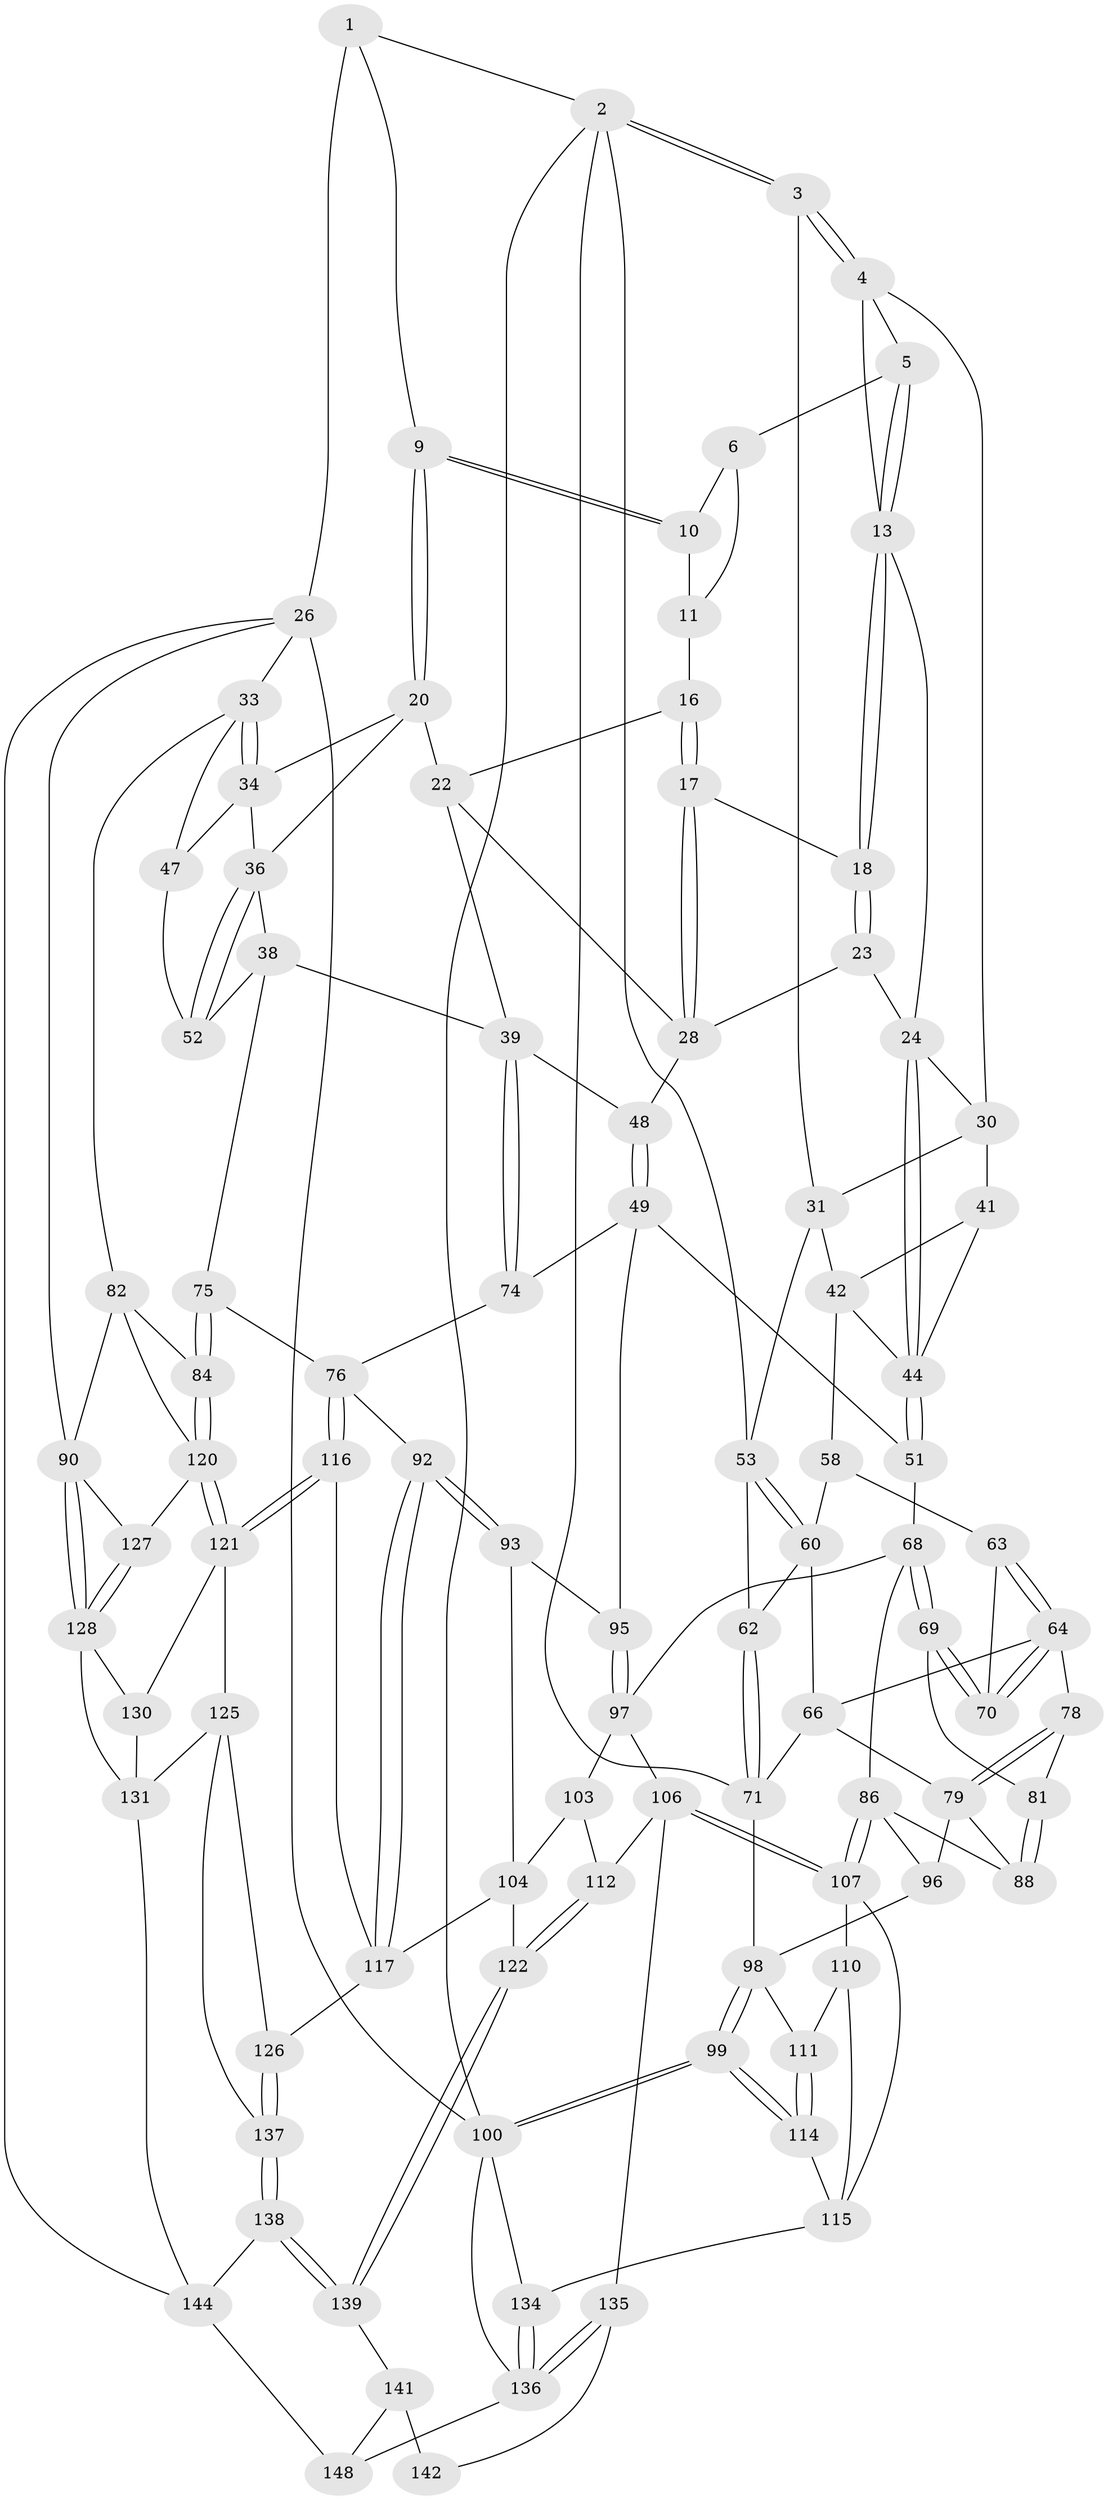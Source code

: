 // Generated by graph-tools (version 1.1) at 2025/24/03/03/25 07:24:34]
// undirected, 94 vertices, 210 edges
graph export_dot {
graph [start="1"]
  node [color=gray90,style=filled];
  1 [pos="+0.8686877842406177+0",super="+8"];
  2 [pos="+0+0",super="+55"];
  3 [pos="+0+0"];
  4 [pos="+0.1875861752834301+0",super="+15"];
  5 [pos="+0.4930700681620079+0"];
  6 [pos="+0.6267575164171219+0",super="+7"];
  9 [pos="+0.8802973710350681+0.07730688289656276"];
  10 [pos="+0.7833061047648144+0.06720989730900159"];
  11 [pos="+0.7723064063031337+0.06957733074175815",super="+12"];
  13 [pos="+0.49111000981273134+0",super="+14"];
  16 [pos="+0.6634578484911295+0.09891570833995003",super="+19"];
  17 [pos="+0.6292421879314629+0.11644691390274575"];
  18 [pos="+0.5569748375280549+0.08503939715160685"];
  20 [pos="+0.8835842096296914+0.08732929503904664",super="+21"];
  22 [pos="+0.7449268104636946+0.18857140210297477",super="+27"];
  23 [pos="+0.49351301219391186+0.18471756024388852"];
  24 [pos="+0.4259631854940589+0.18037573524421283",super="+25"];
  26 [pos="+1+0",super="+89"];
  28 [pos="+0.6301460538854121+0.23271296703798136",super="+29"];
  30 [pos="+0.21578501793777052+0.09455793717599158",super="+32"];
  31 [pos="+0.1146826075260198+0.16425479798302955",super="+43"];
  33 [pos="+1+0.13167717638688542",super="+46"];
  34 [pos="+0.9078343657492689+0.11729101653764196",super="+35"];
  36 [pos="+0.8705336791540761+0.22592683605247543",super="+37"];
  38 [pos="+0.783664469653747+0.3411639757351317",super="+56"];
  39 [pos="+0.7046130828277597+0.33476922068998133",super="+40"];
  41 [pos="+0.27481952040666674+0.17869581282974709"];
  42 [pos="+0.21636272979647672+0.26540087289901976",super="+57"];
  44 [pos="+0.38170461588536825+0.3561713341620852",super="+45"];
  47 [pos="+1+0.3011119418878164"];
  48 [pos="+0.5035143512674297+0.36602640996289576"];
  49 [pos="+0.48679169367311054+0.3876759949334095",super="+50"];
  51 [pos="+0.4105356998247859+0.4135936819421114"];
  52 [pos="+0.8947421922695487+0.37405094601906064"];
  53 [pos="+0.07231668758068917+0.2168265781229513",super="+54"];
  58 [pos="+0.22173373891269157+0.3223855238629396",super="+59"];
  60 [pos="+0.1239676041757855+0.2927363668433562",super="+61"];
  62 [pos="+0.056415710902169305+0.35893406648809245"];
  63 [pos="+0.12781474188524458+0.36056985225128535",super="+67"];
  64 [pos="+0.11633295016983922+0.37869993939728",super="+65"];
  66 [pos="+0.07379042761835457+0.3777640951014825",super="+72"];
  68 [pos="+0.2802764313336035+0.460176582055469",super="+85"];
  69 [pos="+0.21638531917354606+0.4266607040298128"];
  70 [pos="+0.2108352426223547+0.40651985168410915"];
  71 [pos="+0+0.38178179176326643",super="+73"];
  74 [pos="+0.672274890513191+0.4317939551755225"];
  75 [pos="+0.8864793411627753+0.5594868240070618"];
  76 [pos="+0.8417644628847227+0.5650227498596249",super="+77"];
  78 [pos="+0.09873663414544048+0.43385140636035574"];
  79 [pos="+0.08719702264048042+0.45986691419219805",super="+80"];
  81 [pos="+0.2021158661917635+0.4344077146705919"];
  82 [pos="+1+0.6336744062640551",super="+83"];
  84 [pos="+0.9038396505936548+0.5699878282650314"];
  86 [pos="+0.20519357620998316+0.5872916609384475",super="+87"];
  88 [pos="+0.157070092065352+0.5080034983126192"];
  90 [pos="+1+1",super="+91"];
  92 [pos="+0.6125379073059657+0.5958036044302585"];
  93 [pos="+0.5735157616749771+0.589030903913786",super="+94"];
  95 [pos="+0.45176694129381295+0.4942311792989075"];
  96 [pos="+0.140445458863708+0.5962933618667655"];
  97 [pos="+0.36356122173930894+0.5889566757984322",super="+102"];
  98 [pos="+0+0.5677385252624144",super="+108"];
  99 [pos="+0+0.8506926516384022"];
  100 [pos="+0+0.8926539038678076",super="+101"];
  103 [pos="+0.4361825172300833+0.6355849753445485",super="+105"];
  104 [pos="+0.5126211596960165+0.663438041847525",super="+119"];
  106 [pos="+0.32229330392792915+0.7489640391383401",super="+113"];
  107 [pos="+0.27981283310145066+0.7403550701456033",super="+109"];
  110 [pos="+0.09542349226444811+0.6513061717635139"];
  111 [pos="+0.09187462252523344+0.6453885046646051"];
  112 [pos="+0.3442564300558634+0.7597480998046838"];
  114 [pos="+0.025965489795125182+0.7817139137719222"];
  115 [pos="+0.1041893323022801+0.791873300366111",super="+133"];
  116 [pos="+0.7410557811237959+0.7398444611981492"];
  117 [pos="+0.6358772941718016+0.7052397355454305",super="+118"];
  120 [pos="+0.8328837959722805+0.7902842539472972",super="+123"];
  121 [pos="+0.7564413906304174+0.7643605660148783",super="+124"];
  122 [pos="+0.4875417580728278+0.8092874585360533"];
  125 [pos="+0.7304284446092355+0.8016010676861389",super="+132"];
  126 [pos="+0.6411587863851911+0.8167652073556996"];
  127 [pos="+0.8675215625243944+0.8627611666945781"];
  128 [pos="+0.8657517406806571+0.8730200864738512",super="+129"];
  130 [pos="+0.8027087724071531+0.883715948027947"];
  131 [pos="+0.7352386984336328+0.8877587050544364",super="+143"];
  134 [pos="+0.15256975201281525+0.898372180404919"];
  135 [pos="+0.3308835842559626+0.8986779977127206"];
  136 [pos="+0.24070677748357516+1",super="+149"];
  137 [pos="+0.6427111076087427+0.8400415813976501",super="+140"];
  138 [pos="+0.5502654493920747+0.9294643478093522",super="+146"];
  139 [pos="+0.5030280455707014+0.8794341076423956"];
  141 [pos="+0.45178710308223385+0.906932408267363",super="+147"];
  142 [pos="+0.40120912863855285+0.9052581253240771"];
  144 [pos="+0.7369679029983635+1",super="+145"];
  148 [pos="+0.35101957493808306+1"];
  1 -- 2;
  1 -- 26 [weight=2];
  1 -- 9;
  2 -- 3;
  2 -- 3;
  2 -- 100;
  2 -- 71;
  2 -- 53;
  3 -- 4;
  3 -- 4;
  3 -- 31;
  4 -- 5;
  4 -- 30;
  4 -- 13;
  5 -- 6;
  5 -- 13;
  5 -- 13;
  6 -- 10;
  6 -- 11;
  9 -- 10;
  9 -- 10;
  9 -- 20;
  9 -- 20;
  10 -- 11;
  11 -- 16 [weight=2];
  13 -- 18;
  13 -- 18;
  13 -- 24;
  16 -- 17;
  16 -- 17;
  16 -- 22;
  17 -- 18;
  17 -- 28;
  17 -- 28;
  18 -- 23;
  18 -- 23;
  20 -- 34;
  20 -- 22;
  20 -- 36;
  22 -- 28;
  22 -- 39;
  23 -- 24;
  23 -- 28;
  24 -- 44;
  24 -- 44;
  24 -- 30;
  26 -- 33;
  26 -- 144;
  26 -- 100;
  26 -- 90;
  28 -- 48;
  30 -- 31;
  30 -- 41;
  31 -- 42;
  31 -- 53;
  33 -- 34;
  33 -- 34;
  33 -- 82;
  33 -- 47;
  34 -- 36;
  34 -- 47;
  36 -- 52;
  36 -- 52;
  36 -- 38;
  38 -- 39;
  38 -- 75;
  38 -- 52;
  39 -- 74;
  39 -- 74;
  39 -- 48;
  41 -- 42;
  41 -- 44;
  42 -- 58;
  42 -- 44;
  44 -- 51;
  44 -- 51;
  47 -- 52;
  48 -- 49;
  48 -- 49;
  49 -- 74;
  49 -- 51;
  49 -- 95;
  51 -- 68;
  53 -- 60;
  53 -- 60;
  53 -- 62;
  58 -- 63 [weight=2];
  58 -- 60;
  60 -- 66;
  60 -- 62;
  62 -- 71;
  62 -- 71;
  63 -- 64;
  63 -- 64;
  63 -- 70;
  64 -- 70;
  64 -- 70;
  64 -- 66;
  64 -- 78;
  66 -- 79;
  66 -- 71;
  68 -- 69;
  68 -- 69;
  68 -- 97;
  68 -- 86;
  69 -- 70;
  69 -- 70;
  69 -- 81;
  71 -- 98;
  74 -- 76;
  75 -- 76;
  75 -- 84;
  75 -- 84;
  76 -- 116;
  76 -- 116;
  76 -- 92;
  78 -- 79;
  78 -- 79;
  78 -- 81;
  79 -- 88;
  79 -- 96;
  81 -- 88;
  81 -- 88;
  82 -- 90;
  82 -- 120;
  82 -- 84;
  84 -- 120;
  84 -- 120;
  86 -- 107;
  86 -- 107;
  86 -- 88;
  86 -- 96;
  90 -- 128;
  90 -- 128;
  90 -- 127;
  92 -- 93;
  92 -- 93;
  92 -- 117;
  92 -- 117;
  93 -- 104;
  93 -- 95;
  95 -- 97;
  95 -- 97;
  96 -- 98;
  97 -- 106;
  97 -- 103;
  98 -- 99;
  98 -- 99;
  98 -- 111;
  99 -- 100;
  99 -- 100;
  99 -- 114;
  99 -- 114;
  100 -- 134;
  100 -- 136;
  103 -- 104;
  103 -- 112;
  104 -- 122;
  104 -- 117;
  106 -- 107;
  106 -- 107;
  106 -- 112;
  106 -- 135;
  107 -- 110;
  107 -- 115;
  110 -- 111;
  110 -- 115;
  111 -- 114;
  111 -- 114;
  112 -- 122;
  112 -- 122;
  114 -- 115;
  115 -- 134;
  116 -- 117;
  116 -- 121;
  116 -- 121;
  117 -- 126;
  120 -- 121;
  120 -- 121;
  120 -- 127;
  121 -- 130;
  121 -- 125;
  122 -- 139;
  122 -- 139;
  125 -- 126;
  125 -- 137;
  125 -- 131;
  126 -- 137;
  126 -- 137;
  127 -- 128;
  127 -- 128;
  128 -- 130;
  128 -- 131;
  130 -- 131;
  131 -- 144;
  134 -- 136;
  134 -- 136;
  135 -- 136;
  135 -- 136;
  135 -- 142;
  136 -- 148;
  137 -- 138 [weight=2];
  137 -- 138;
  138 -- 139;
  138 -- 139;
  138 -- 144;
  139 -- 141;
  141 -- 142 [weight=2];
  141 -- 148;
  144 -- 148;
}
